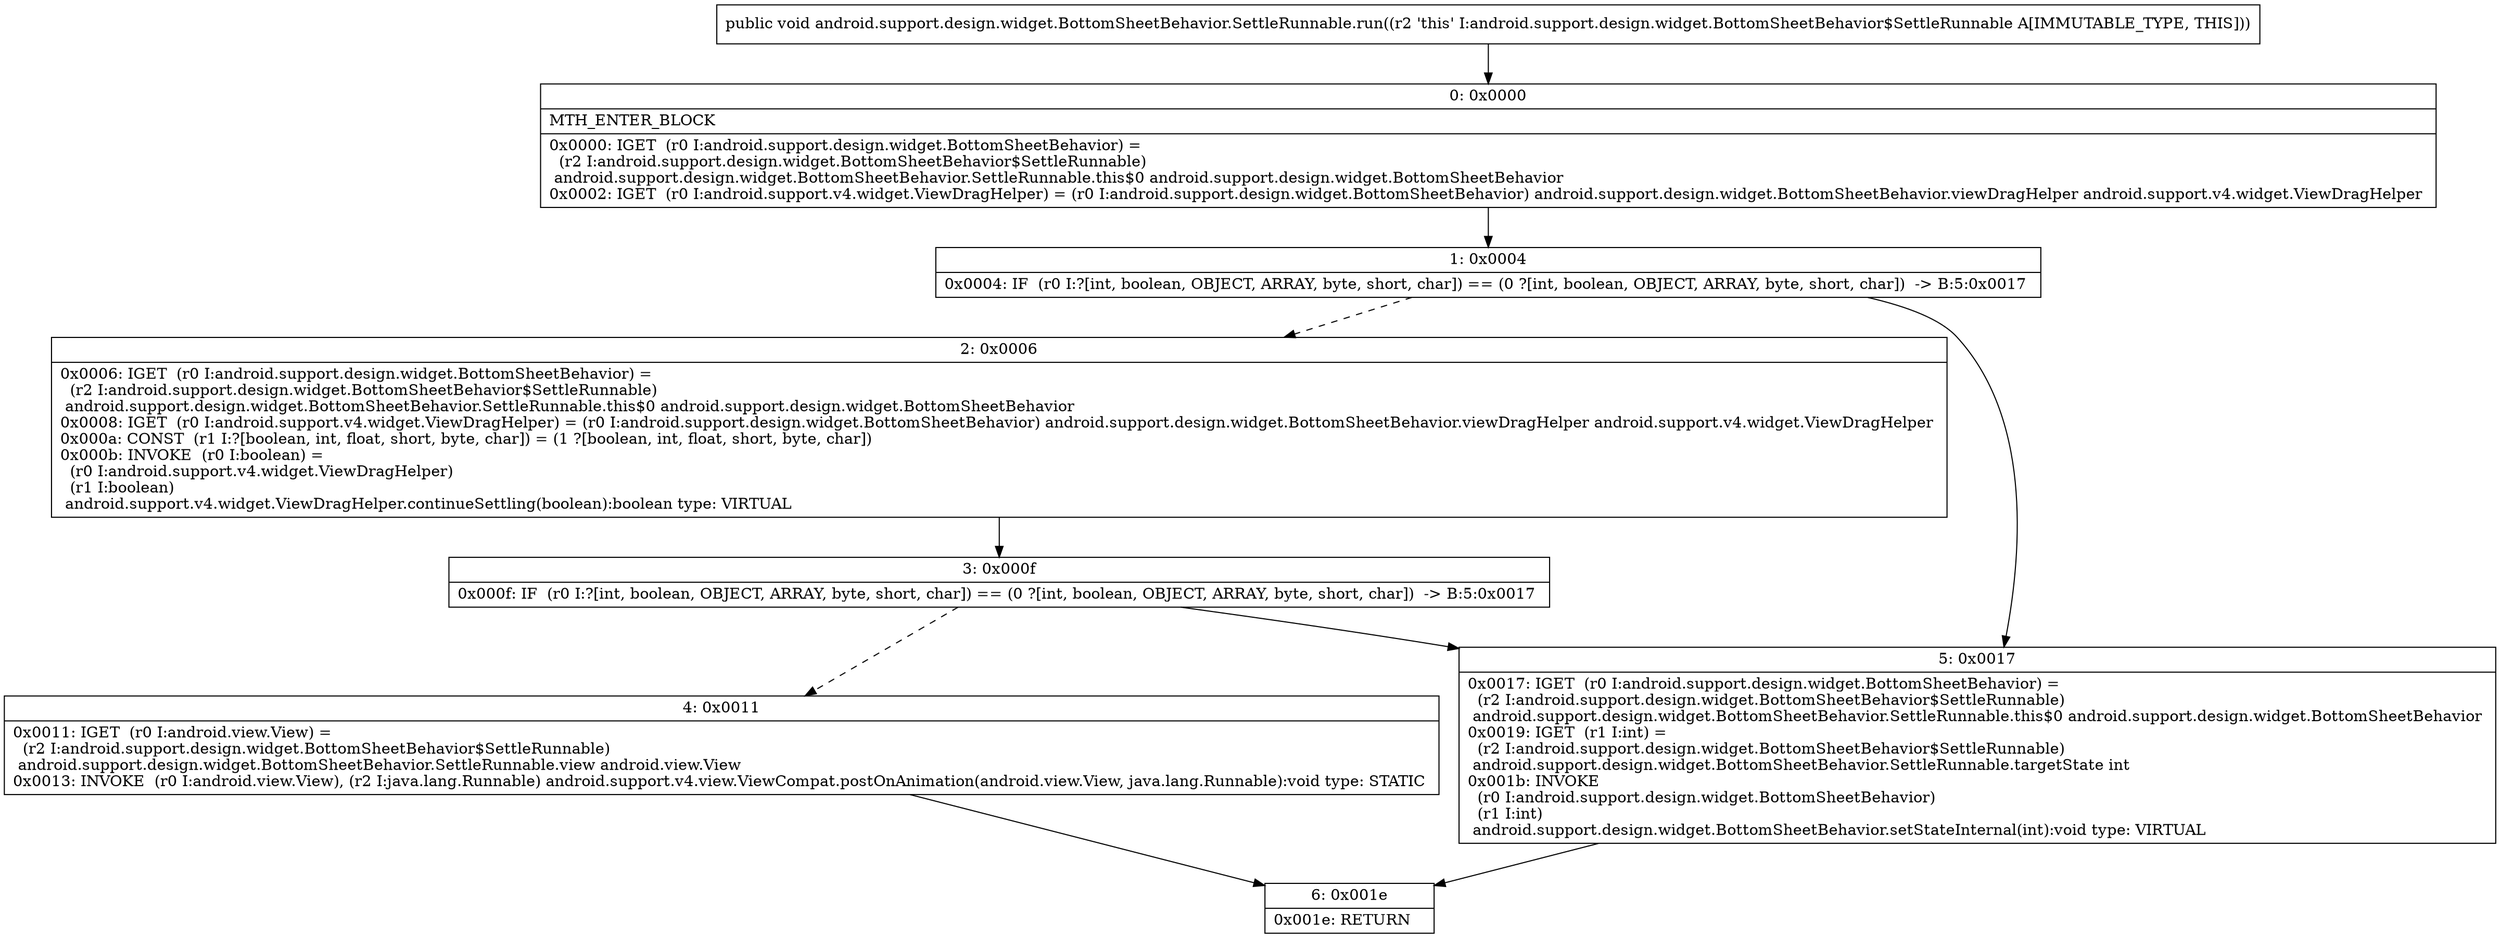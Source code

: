 digraph "CFG forandroid.support.design.widget.BottomSheetBehavior.SettleRunnable.run()V" {
Node_0 [shape=record,label="{0\:\ 0x0000|MTH_ENTER_BLOCK\l|0x0000: IGET  (r0 I:android.support.design.widget.BottomSheetBehavior) = \l  (r2 I:android.support.design.widget.BottomSheetBehavior$SettleRunnable)\l android.support.design.widget.BottomSheetBehavior.SettleRunnable.this$0 android.support.design.widget.BottomSheetBehavior \l0x0002: IGET  (r0 I:android.support.v4.widget.ViewDragHelper) = (r0 I:android.support.design.widget.BottomSheetBehavior) android.support.design.widget.BottomSheetBehavior.viewDragHelper android.support.v4.widget.ViewDragHelper \l}"];
Node_1 [shape=record,label="{1\:\ 0x0004|0x0004: IF  (r0 I:?[int, boolean, OBJECT, ARRAY, byte, short, char]) == (0 ?[int, boolean, OBJECT, ARRAY, byte, short, char])  \-\> B:5:0x0017 \l}"];
Node_2 [shape=record,label="{2\:\ 0x0006|0x0006: IGET  (r0 I:android.support.design.widget.BottomSheetBehavior) = \l  (r2 I:android.support.design.widget.BottomSheetBehavior$SettleRunnable)\l android.support.design.widget.BottomSheetBehavior.SettleRunnable.this$0 android.support.design.widget.BottomSheetBehavior \l0x0008: IGET  (r0 I:android.support.v4.widget.ViewDragHelper) = (r0 I:android.support.design.widget.BottomSheetBehavior) android.support.design.widget.BottomSheetBehavior.viewDragHelper android.support.v4.widget.ViewDragHelper \l0x000a: CONST  (r1 I:?[boolean, int, float, short, byte, char]) = (1 ?[boolean, int, float, short, byte, char]) \l0x000b: INVOKE  (r0 I:boolean) = \l  (r0 I:android.support.v4.widget.ViewDragHelper)\l  (r1 I:boolean)\l android.support.v4.widget.ViewDragHelper.continueSettling(boolean):boolean type: VIRTUAL \l}"];
Node_3 [shape=record,label="{3\:\ 0x000f|0x000f: IF  (r0 I:?[int, boolean, OBJECT, ARRAY, byte, short, char]) == (0 ?[int, boolean, OBJECT, ARRAY, byte, short, char])  \-\> B:5:0x0017 \l}"];
Node_4 [shape=record,label="{4\:\ 0x0011|0x0011: IGET  (r0 I:android.view.View) = \l  (r2 I:android.support.design.widget.BottomSheetBehavior$SettleRunnable)\l android.support.design.widget.BottomSheetBehavior.SettleRunnable.view android.view.View \l0x0013: INVOKE  (r0 I:android.view.View), (r2 I:java.lang.Runnable) android.support.v4.view.ViewCompat.postOnAnimation(android.view.View, java.lang.Runnable):void type: STATIC \l}"];
Node_5 [shape=record,label="{5\:\ 0x0017|0x0017: IGET  (r0 I:android.support.design.widget.BottomSheetBehavior) = \l  (r2 I:android.support.design.widget.BottomSheetBehavior$SettleRunnable)\l android.support.design.widget.BottomSheetBehavior.SettleRunnable.this$0 android.support.design.widget.BottomSheetBehavior \l0x0019: IGET  (r1 I:int) = \l  (r2 I:android.support.design.widget.BottomSheetBehavior$SettleRunnable)\l android.support.design.widget.BottomSheetBehavior.SettleRunnable.targetState int \l0x001b: INVOKE  \l  (r0 I:android.support.design.widget.BottomSheetBehavior)\l  (r1 I:int)\l android.support.design.widget.BottomSheetBehavior.setStateInternal(int):void type: VIRTUAL \l}"];
Node_6 [shape=record,label="{6\:\ 0x001e|0x001e: RETURN   \l}"];
MethodNode[shape=record,label="{public void android.support.design.widget.BottomSheetBehavior.SettleRunnable.run((r2 'this' I:android.support.design.widget.BottomSheetBehavior$SettleRunnable A[IMMUTABLE_TYPE, THIS])) }"];
MethodNode -> Node_0;
Node_0 -> Node_1;
Node_1 -> Node_2[style=dashed];
Node_1 -> Node_5;
Node_2 -> Node_3;
Node_3 -> Node_4[style=dashed];
Node_3 -> Node_5;
Node_4 -> Node_6;
Node_5 -> Node_6;
}

